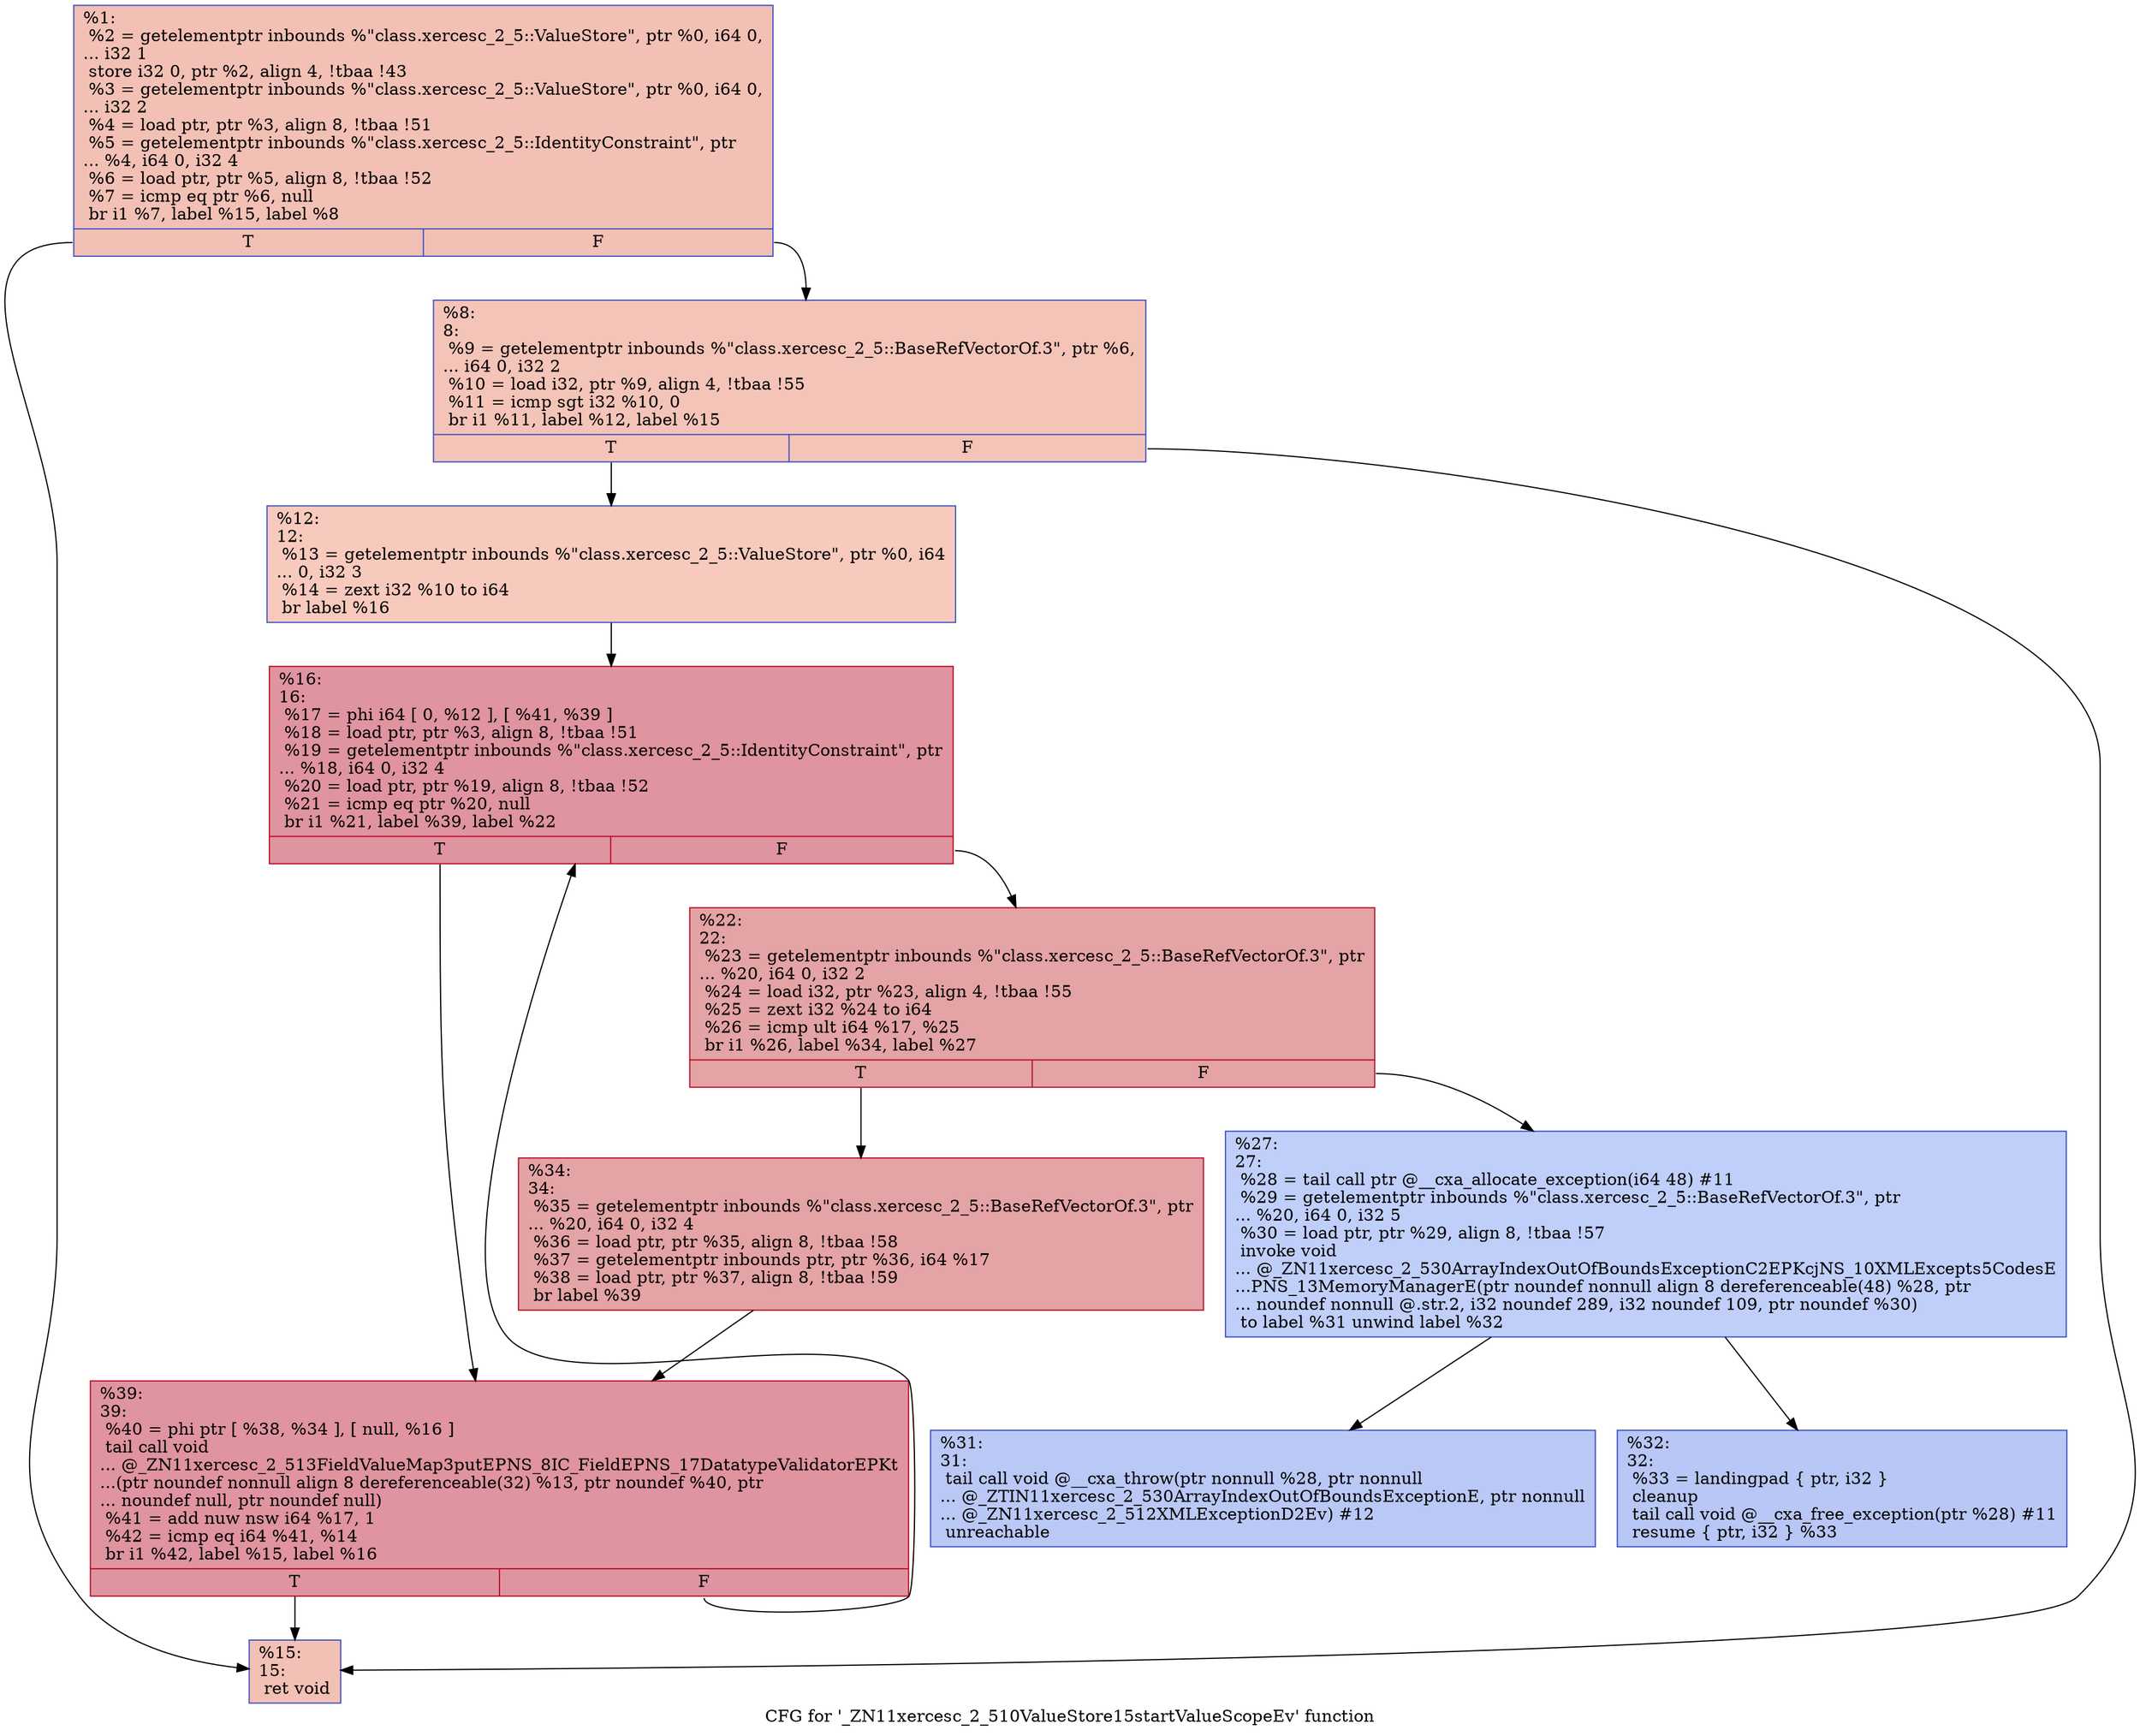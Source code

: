 digraph "CFG for '_ZN11xercesc_2_510ValueStore15startValueScopeEv' function" {
	label="CFG for '_ZN11xercesc_2_510ValueStore15startValueScopeEv' function";

	Node0x560876de9c70 [shape=record,color="#3d50c3ff", style=filled, fillcolor="#e5705870",label="{%1:\l  %2 = getelementptr inbounds %\"class.xercesc_2_5::ValueStore\", ptr %0, i64 0,\l... i32 1\l  store i32 0, ptr %2, align 4, !tbaa !43\l  %3 = getelementptr inbounds %\"class.xercesc_2_5::ValueStore\", ptr %0, i64 0,\l... i32 2\l  %4 = load ptr, ptr %3, align 8, !tbaa !51\l  %5 = getelementptr inbounds %\"class.xercesc_2_5::IdentityConstraint\", ptr\l... %4, i64 0, i32 4\l  %6 = load ptr, ptr %5, align 8, !tbaa !52\l  %7 = icmp eq ptr %6, null\l  br i1 %7, label %15, label %8\l|{<s0>T|<s1>F}}"];
	Node0x560876de9c70:s0 -> Node0x560876dea150;
	Node0x560876de9c70:s1 -> Node0x560876dea1a0;
	Node0x560876dea1a0 [shape=record,color="#3d50c3ff", style=filled, fillcolor="#e97a5f70",label="{%8:\l8:                                                \l  %9 = getelementptr inbounds %\"class.xercesc_2_5::BaseRefVectorOf.3\", ptr %6,\l... i64 0, i32 2\l  %10 = load i32, ptr %9, align 4, !tbaa !55\l  %11 = icmp sgt i32 %10, 0\l  br i1 %11, label %12, label %15\l|{<s0>T|<s1>F}}"];
	Node0x560876dea1a0:s0 -> Node0x560876de9f40;
	Node0x560876dea1a0:s1 -> Node0x560876dea150;
	Node0x560876de9f40 [shape=record,color="#3d50c3ff", style=filled, fillcolor="#ef886b70",label="{%12:\l12:                                               \l  %13 = getelementptr inbounds %\"class.xercesc_2_5::ValueStore\", ptr %0, i64\l... 0, i32 3\l  %14 = zext i32 %10 to i64\l  br label %16\l}"];
	Node0x560876de9f40 -> Node0x560876deab10;
	Node0x560876dea150 [shape=record,color="#3d50c3ff", style=filled, fillcolor="#e5705870",label="{%15:\l15:                                               \l  ret void\l}"];
	Node0x560876deab10 [shape=record,color="#b70d28ff", style=filled, fillcolor="#b70d2870",label="{%16:\l16:                                               \l  %17 = phi i64 [ 0, %12 ], [ %41, %39 ]\l  %18 = load ptr, ptr %3, align 8, !tbaa !51\l  %19 = getelementptr inbounds %\"class.xercesc_2_5::IdentityConstraint\", ptr\l... %18, i64 0, i32 4\l  %20 = load ptr, ptr %19, align 8, !tbaa !52\l  %21 = icmp eq ptr %20, null\l  br i1 %21, label %39, label %22\l|{<s0>T|<s1>F}}"];
	Node0x560876deab10:s0 -> Node0x560876deac20;
	Node0x560876deab10:s1 -> Node0x560876deb4d0;
	Node0x560876deb4d0 [shape=record,color="#b70d28ff", style=filled, fillcolor="#c32e3170",label="{%22:\l22:                                               \l  %23 = getelementptr inbounds %\"class.xercesc_2_5::BaseRefVectorOf.3\", ptr\l... %20, i64 0, i32 2\l  %24 = load i32, ptr %23, align 4, !tbaa !55\l  %25 = zext i32 %24 to i64\l  %26 = icmp ult i64 %17, %25\l  br i1 %26, label %34, label %27\l|{<s0>T|<s1>F}}"];
	Node0x560876deb4d0:s0 -> Node0x560876debe10;
	Node0x560876deb4d0:s1 -> Node0x560876debe60;
	Node0x560876debe60 [shape=record,color="#3d50c3ff", style=filled, fillcolor="#7093f370",label="{%27:\l27:                                               \l  %28 = tail call ptr @__cxa_allocate_exception(i64 48) #11\l  %29 = getelementptr inbounds %\"class.xercesc_2_5::BaseRefVectorOf.3\", ptr\l... %20, i64 0, i32 5\l  %30 = load ptr, ptr %29, align 8, !tbaa !57\l  invoke void\l... @_ZN11xercesc_2_530ArrayIndexOutOfBoundsExceptionC2EPKcjNS_10XMLExcepts5CodesE\l...PNS_13MemoryManagerE(ptr noundef nonnull align 8 dereferenceable(48) %28, ptr\l... noundef nonnull @.str.2, i32 noundef 289, i32 noundef 109, ptr noundef %30)\l          to label %31 unwind label %32\l}"];
	Node0x560876debe60 -> Node0x560876dec250;
	Node0x560876debe60 -> Node0x560876dec2a0;
	Node0x560876dec250 [shape=record,color="#3d50c3ff", style=filled, fillcolor="#6282ea70",label="{%31:\l31:                                               \l  tail call void @__cxa_throw(ptr nonnull %28, ptr nonnull\l... @_ZTIN11xercesc_2_530ArrayIndexOutOfBoundsExceptionE, ptr nonnull\l... @_ZN11xercesc_2_512XMLExceptionD2Ev) #12\l  unreachable\l}"];
	Node0x560876dec2a0 [shape=record,color="#3d50c3ff", style=filled, fillcolor="#5f7fe870",label="{%32:\l32:                                               \l  %33 = landingpad \{ ptr, i32 \}\l          cleanup\l  tail call void @__cxa_free_exception(ptr %28) #11\l  resume \{ ptr, i32 \} %33\l}"];
	Node0x560876debe10 [shape=record,color="#b70d28ff", style=filled, fillcolor="#c32e3170",label="{%34:\l34:                                               \l  %35 = getelementptr inbounds %\"class.xercesc_2_5::BaseRefVectorOf.3\", ptr\l... %20, i64 0, i32 4\l  %36 = load ptr, ptr %35, align 8, !tbaa !58\l  %37 = getelementptr inbounds ptr, ptr %36, i64 %17\l  %38 = load ptr, ptr %37, align 8, !tbaa !59\l  br label %39\l}"];
	Node0x560876debe10 -> Node0x560876deac20;
	Node0x560876deac20 [shape=record,color="#b70d28ff", style=filled, fillcolor="#b70d2870",label="{%39:\l39:                                               \l  %40 = phi ptr [ %38, %34 ], [ null, %16 ]\l  tail call void\l... @_ZN11xercesc_2_513FieldValueMap3putEPNS_8IC_FieldEPNS_17DatatypeValidatorEPKt\l...(ptr noundef nonnull align 8 dereferenceable(32) %13, ptr noundef %40, ptr\l... noundef null, ptr noundef null)\l  %41 = add nuw nsw i64 %17, 1\l  %42 = icmp eq i64 %41, %14\l  br i1 %42, label %15, label %16\l|{<s0>T|<s1>F}}"];
	Node0x560876deac20:s0 -> Node0x560876dea150;
	Node0x560876deac20:s1 -> Node0x560876deab10;
}
